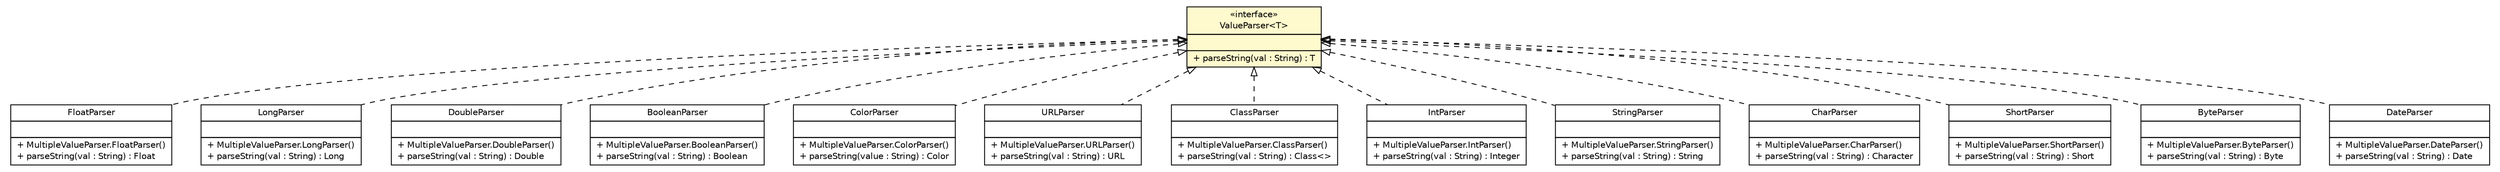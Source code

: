 #!/usr/local/bin/dot
#
# Class diagram 
# Generated by UMLGraph version R5_6 (http://www.umlgraph.org/)
#

digraph G {
	edge [fontname="Helvetica",fontsize=10,labelfontname="Helvetica",labelfontsize=10];
	node [fontname="Helvetica",fontsize=10,shape=plaintext];
	nodesep=0.25;
	ranksep=0.5;
	// com.vectorprint.configuration.parameters.MultipleValueParser.FloatParser
	c7095 [label=<<table title="com.vectorprint.configuration.parameters.MultipleValueParser.FloatParser" border="0" cellborder="1" cellspacing="0" cellpadding="2" port="p" href="./MultipleValueParser.FloatParser.html">
		<tr><td><table border="0" cellspacing="0" cellpadding="1">
<tr><td align="center" balign="center"> FloatParser </td></tr>
		</table></td></tr>
		<tr><td><table border="0" cellspacing="0" cellpadding="1">
<tr><td align="left" balign="left">  </td></tr>
		</table></td></tr>
		<tr><td><table border="0" cellspacing="0" cellpadding="1">
<tr><td align="left" balign="left"> + MultipleValueParser.FloatParser() </td></tr>
<tr><td align="left" balign="left"> + parseString(val : String) : Float </td></tr>
		</table></td></tr>
		</table>>, URL="./MultipleValueParser.FloatParser.html", fontname="Helvetica", fontcolor="black", fontsize=10.0];
	// com.vectorprint.configuration.parameters.MultipleValueParser.LongParser
	c7096 [label=<<table title="com.vectorprint.configuration.parameters.MultipleValueParser.LongParser" border="0" cellborder="1" cellspacing="0" cellpadding="2" port="p" href="./MultipleValueParser.LongParser.html">
		<tr><td><table border="0" cellspacing="0" cellpadding="1">
<tr><td align="center" balign="center"> LongParser </td></tr>
		</table></td></tr>
		<tr><td><table border="0" cellspacing="0" cellpadding="1">
<tr><td align="left" balign="left">  </td></tr>
		</table></td></tr>
		<tr><td><table border="0" cellspacing="0" cellpadding="1">
<tr><td align="left" balign="left"> + MultipleValueParser.LongParser() </td></tr>
<tr><td align="left" balign="left"> + parseString(val : String) : Long </td></tr>
		</table></td></tr>
		</table>>, URL="./MultipleValueParser.LongParser.html", fontname="Helvetica", fontcolor="black", fontsize=10.0];
	// com.vectorprint.configuration.parameters.MultipleValueParser.DoubleParser
	c7097 [label=<<table title="com.vectorprint.configuration.parameters.MultipleValueParser.DoubleParser" border="0" cellborder="1" cellspacing="0" cellpadding="2" port="p" href="./MultipleValueParser.DoubleParser.html">
		<tr><td><table border="0" cellspacing="0" cellpadding="1">
<tr><td align="center" balign="center"> DoubleParser </td></tr>
		</table></td></tr>
		<tr><td><table border="0" cellspacing="0" cellpadding="1">
<tr><td align="left" balign="left">  </td></tr>
		</table></td></tr>
		<tr><td><table border="0" cellspacing="0" cellpadding="1">
<tr><td align="left" balign="left"> + MultipleValueParser.DoubleParser() </td></tr>
<tr><td align="left" balign="left"> + parseString(val : String) : Double </td></tr>
		</table></td></tr>
		</table>>, URL="./MultipleValueParser.DoubleParser.html", fontname="Helvetica", fontcolor="black", fontsize=10.0];
	// com.vectorprint.configuration.parameters.MultipleValueParser.BooleanParser
	c7098 [label=<<table title="com.vectorprint.configuration.parameters.MultipleValueParser.BooleanParser" border="0" cellborder="1" cellspacing="0" cellpadding="2" port="p" href="./MultipleValueParser.BooleanParser.html">
		<tr><td><table border="0" cellspacing="0" cellpadding="1">
<tr><td align="center" balign="center"> BooleanParser </td></tr>
		</table></td></tr>
		<tr><td><table border="0" cellspacing="0" cellpadding="1">
<tr><td align="left" balign="left">  </td></tr>
		</table></td></tr>
		<tr><td><table border="0" cellspacing="0" cellpadding="1">
<tr><td align="left" balign="left"> + MultipleValueParser.BooleanParser() </td></tr>
<tr><td align="left" balign="left"> + parseString(val : String) : Boolean </td></tr>
		</table></td></tr>
		</table>>, URL="./MultipleValueParser.BooleanParser.html", fontname="Helvetica", fontcolor="black", fontsize=10.0];
	// com.vectorprint.configuration.parameters.MultipleValueParser.ColorParser
	c7099 [label=<<table title="com.vectorprint.configuration.parameters.MultipleValueParser.ColorParser" border="0" cellborder="1" cellspacing="0" cellpadding="2" port="p" href="./MultipleValueParser.ColorParser.html">
		<tr><td><table border="0" cellspacing="0" cellpadding="1">
<tr><td align="center" balign="center"> ColorParser </td></tr>
		</table></td></tr>
		<tr><td><table border="0" cellspacing="0" cellpadding="1">
<tr><td align="left" balign="left">  </td></tr>
		</table></td></tr>
		<tr><td><table border="0" cellspacing="0" cellpadding="1">
<tr><td align="left" balign="left"> + MultipleValueParser.ColorParser() </td></tr>
<tr><td align="left" balign="left"> + parseString(value : String) : Color </td></tr>
		</table></td></tr>
		</table>>, URL="./MultipleValueParser.ColorParser.html", fontname="Helvetica", fontcolor="black", fontsize=10.0];
	// com.vectorprint.configuration.parameters.MultipleValueParser.URLParser
	c7100 [label=<<table title="com.vectorprint.configuration.parameters.MultipleValueParser.URLParser" border="0" cellborder="1" cellspacing="0" cellpadding="2" port="p" href="./MultipleValueParser.URLParser.html">
		<tr><td><table border="0" cellspacing="0" cellpadding="1">
<tr><td align="center" balign="center"> URLParser </td></tr>
		</table></td></tr>
		<tr><td><table border="0" cellspacing="0" cellpadding="1">
<tr><td align="left" balign="left">  </td></tr>
		</table></td></tr>
		<tr><td><table border="0" cellspacing="0" cellpadding="1">
<tr><td align="left" balign="left"> + MultipleValueParser.URLParser() </td></tr>
<tr><td align="left" balign="left"> + parseString(val : String) : URL </td></tr>
		</table></td></tr>
		</table>>, URL="./MultipleValueParser.URLParser.html", fontname="Helvetica", fontcolor="black", fontsize=10.0];
	// com.vectorprint.configuration.parameters.MultipleValueParser.ClassParser
	c7101 [label=<<table title="com.vectorprint.configuration.parameters.MultipleValueParser.ClassParser" border="0" cellborder="1" cellspacing="0" cellpadding="2" port="p" href="./MultipleValueParser.ClassParser.html">
		<tr><td><table border="0" cellspacing="0" cellpadding="1">
<tr><td align="center" balign="center"> ClassParser </td></tr>
		</table></td></tr>
		<tr><td><table border="0" cellspacing="0" cellpadding="1">
<tr><td align="left" balign="left">  </td></tr>
		</table></td></tr>
		<tr><td><table border="0" cellspacing="0" cellpadding="1">
<tr><td align="left" balign="left"> + MultipleValueParser.ClassParser() </td></tr>
<tr><td align="left" balign="left"> + parseString(val : String) : Class&lt;&gt; </td></tr>
		</table></td></tr>
		</table>>, URL="./MultipleValueParser.ClassParser.html", fontname="Helvetica", fontcolor="black", fontsize=10.0];
	// com.vectorprint.configuration.parameters.MultipleValueParser.IntParser
	c7102 [label=<<table title="com.vectorprint.configuration.parameters.MultipleValueParser.IntParser" border="0" cellborder="1" cellspacing="0" cellpadding="2" port="p" href="./MultipleValueParser.IntParser.html">
		<tr><td><table border="0" cellspacing="0" cellpadding="1">
<tr><td align="center" balign="center"> IntParser </td></tr>
		</table></td></tr>
		<tr><td><table border="0" cellspacing="0" cellpadding="1">
<tr><td align="left" balign="left">  </td></tr>
		</table></td></tr>
		<tr><td><table border="0" cellspacing="0" cellpadding="1">
<tr><td align="left" balign="left"> + MultipleValueParser.IntParser() </td></tr>
<tr><td align="left" balign="left"> + parseString(val : String) : Integer </td></tr>
		</table></td></tr>
		</table>>, URL="./MultipleValueParser.IntParser.html", fontname="Helvetica", fontcolor="black", fontsize=10.0];
	// com.vectorprint.configuration.parameters.MultipleValueParser.StringParser
	c7103 [label=<<table title="com.vectorprint.configuration.parameters.MultipleValueParser.StringParser" border="0" cellborder="1" cellspacing="0" cellpadding="2" port="p" href="./MultipleValueParser.StringParser.html">
		<tr><td><table border="0" cellspacing="0" cellpadding="1">
<tr><td align="center" balign="center"> StringParser </td></tr>
		</table></td></tr>
		<tr><td><table border="0" cellspacing="0" cellpadding="1">
<tr><td align="left" balign="left">  </td></tr>
		</table></td></tr>
		<tr><td><table border="0" cellspacing="0" cellpadding="1">
<tr><td align="left" balign="left"> + MultipleValueParser.StringParser() </td></tr>
<tr><td align="left" balign="left"> + parseString(val : String) : String </td></tr>
		</table></td></tr>
		</table>>, URL="./MultipleValueParser.StringParser.html", fontname="Helvetica", fontcolor="black", fontsize=10.0];
	// com.vectorprint.configuration.parameters.MultipleValueParser.CharParser
	c7104 [label=<<table title="com.vectorprint.configuration.parameters.MultipleValueParser.CharParser" border="0" cellborder="1" cellspacing="0" cellpadding="2" port="p" href="./MultipleValueParser.CharParser.html">
		<tr><td><table border="0" cellspacing="0" cellpadding="1">
<tr><td align="center" balign="center"> CharParser </td></tr>
		</table></td></tr>
		<tr><td><table border="0" cellspacing="0" cellpadding="1">
<tr><td align="left" balign="left">  </td></tr>
		</table></td></tr>
		<tr><td><table border="0" cellspacing="0" cellpadding="1">
<tr><td align="left" balign="left"> + MultipleValueParser.CharParser() </td></tr>
<tr><td align="left" balign="left"> + parseString(val : String) : Character </td></tr>
		</table></td></tr>
		</table>>, URL="./MultipleValueParser.CharParser.html", fontname="Helvetica", fontcolor="black", fontsize=10.0];
	// com.vectorprint.configuration.parameters.MultipleValueParser.ShortParser
	c7105 [label=<<table title="com.vectorprint.configuration.parameters.MultipleValueParser.ShortParser" border="0" cellborder="1" cellspacing="0" cellpadding="2" port="p" href="./MultipleValueParser.ShortParser.html">
		<tr><td><table border="0" cellspacing="0" cellpadding="1">
<tr><td align="center" balign="center"> ShortParser </td></tr>
		</table></td></tr>
		<tr><td><table border="0" cellspacing="0" cellpadding="1">
<tr><td align="left" balign="left">  </td></tr>
		</table></td></tr>
		<tr><td><table border="0" cellspacing="0" cellpadding="1">
<tr><td align="left" balign="left"> + MultipleValueParser.ShortParser() </td></tr>
<tr><td align="left" balign="left"> + parseString(val : String) : Short </td></tr>
		</table></td></tr>
		</table>>, URL="./MultipleValueParser.ShortParser.html", fontname="Helvetica", fontcolor="black", fontsize=10.0];
	// com.vectorprint.configuration.parameters.MultipleValueParser.ByteParser
	c7106 [label=<<table title="com.vectorprint.configuration.parameters.MultipleValueParser.ByteParser" border="0" cellborder="1" cellspacing="0" cellpadding="2" port="p" href="./MultipleValueParser.ByteParser.html">
		<tr><td><table border="0" cellspacing="0" cellpadding="1">
<tr><td align="center" balign="center"> ByteParser </td></tr>
		</table></td></tr>
		<tr><td><table border="0" cellspacing="0" cellpadding="1">
<tr><td align="left" balign="left">  </td></tr>
		</table></td></tr>
		<tr><td><table border="0" cellspacing="0" cellpadding="1">
<tr><td align="left" balign="left"> + MultipleValueParser.ByteParser() </td></tr>
<tr><td align="left" balign="left"> + parseString(val : String) : Byte </td></tr>
		</table></td></tr>
		</table>>, URL="./MultipleValueParser.ByteParser.html", fontname="Helvetica", fontcolor="black", fontsize=10.0];
	// com.vectorprint.configuration.parameters.MultipleValueParser.DateParser
	c7107 [label=<<table title="com.vectorprint.configuration.parameters.MultipleValueParser.DateParser" border="0" cellborder="1" cellspacing="0" cellpadding="2" port="p" href="./MultipleValueParser.DateParser.html">
		<tr><td><table border="0" cellspacing="0" cellpadding="1">
<tr><td align="center" balign="center"> DateParser </td></tr>
		</table></td></tr>
		<tr><td><table border="0" cellspacing="0" cellpadding="1">
<tr><td align="left" balign="left">  </td></tr>
		</table></td></tr>
		<tr><td><table border="0" cellspacing="0" cellpadding="1">
<tr><td align="left" balign="left"> + MultipleValueParser.DateParser() </td></tr>
<tr><td align="left" balign="left"> + parseString(val : String) : Date </td></tr>
		</table></td></tr>
		</table>>, URL="./MultipleValueParser.DateParser.html", fontname="Helvetica", fontcolor="black", fontsize=10.0];
	// com.vectorprint.configuration.parameters.ValueParser<T>
	c7110 [label=<<table title="com.vectorprint.configuration.parameters.ValueParser" border="0" cellborder="1" cellspacing="0" cellpadding="2" port="p" bgcolor="lemonChiffon" href="./ValueParser.html">
		<tr><td><table border="0" cellspacing="0" cellpadding="1">
<tr><td align="center" balign="center"> &#171;interface&#187; </td></tr>
<tr><td align="center" balign="center"> ValueParser&lt;T&gt; </td></tr>
		</table></td></tr>
		<tr><td><table border="0" cellspacing="0" cellpadding="1">
<tr><td align="left" balign="left">  </td></tr>
		</table></td></tr>
		<tr><td><table border="0" cellspacing="0" cellpadding="1">
<tr><td align="left" balign="left"> + parseString(val : String) : T </td></tr>
		</table></td></tr>
		</table>>, URL="./ValueParser.html", fontname="Helvetica", fontcolor="black", fontsize=10.0];
	//com.vectorprint.configuration.parameters.MultipleValueParser.FloatParser implements com.vectorprint.configuration.parameters.ValueParser<T>
	c7110:p -> c7095:p [dir=back,arrowtail=empty,style=dashed];
	//com.vectorprint.configuration.parameters.MultipleValueParser.LongParser implements com.vectorprint.configuration.parameters.ValueParser<T>
	c7110:p -> c7096:p [dir=back,arrowtail=empty,style=dashed];
	//com.vectorprint.configuration.parameters.MultipleValueParser.DoubleParser implements com.vectorprint.configuration.parameters.ValueParser<T>
	c7110:p -> c7097:p [dir=back,arrowtail=empty,style=dashed];
	//com.vectorprint.configuration.parameters.MultipleValueParser.BooleanParser implements com.vectorprint.configuration.parameters.ValueParser<T>
	c7110:p -> c7098:p [dir=back,arrowtail=empty,style=dashed];
	//com.vectorprint.configuration.parameters.MultipleValueParser.ColorParser implements com.vectorprint.configuration.parameters.ValueParser<T>
	c7110:p -> c7099:p [dir=back,arrowtail=empty,style=dashed];
	//com.vectorprint.configuration.parameters.MultipleValueParser.URLParser implements com.vectorprint.configuration.parameters.ValueParser<T>
	c7110:p -> c7100:p [dir=back,arrowtail=empty,style=dashed];
	//com.vectorprint.configuration.parameters.MultipleValueParser.ClassParser implements com.vectorprint.configuration.parameters.ValueParser<T>
	c7110:p -> c7101:p [dir=back,arrowtail=empty,style=dashed];
	//com.vectorprint.configuration.parameters.MultipleValueParser.IntParser implements com.vectorprint.configuration.parameters.ValueParser<T>
	c7110:p -> c7102:p [dir=back,arrowtail=empty,style=dashed];
	//com.vectorprint.configuration.parameters.MultipleValueParser.StringParser implements com.vectorprint.configuration.parameters.ValueParser<T>
	c7110:p -> c7103:p [dir=back,arrowtail=empty,style=dashed];
	//com.vectorprint.configuration.parameters.MultipleValueParser.CharParser implements com.vectorprint.configuration.parameters.ValueParser<T>
	c7110:p -> c7104:p [dir=back,arrowtail=empty,style=dashed];
	//com.vectorprint.configuration.parameters.MultipleValueParser.ShortParser implements com.vectorprint.configuration.parameters.ValueParser<T>
	c7110:p -> c7105:p [dir=back,arrowtail=empty,style=dashed];
	//com.vectorprint.configuration.parameters.MultipleValueParser.ByteParser implements com.vectorprint.configuration.parameters.ValueParser<T>
	c7110:p -> c7106:p [dir=back,arrowtail=empty,style=dashed];
	//com.vectorprint.configuration.parameters.MultipleValueParser.DateParser implements com.vectorprint.configuration.parameters.ValueParser<T>
	c7110:p -> c7107:p [dir=back,arrowtail=empty,style=dashed];
}

